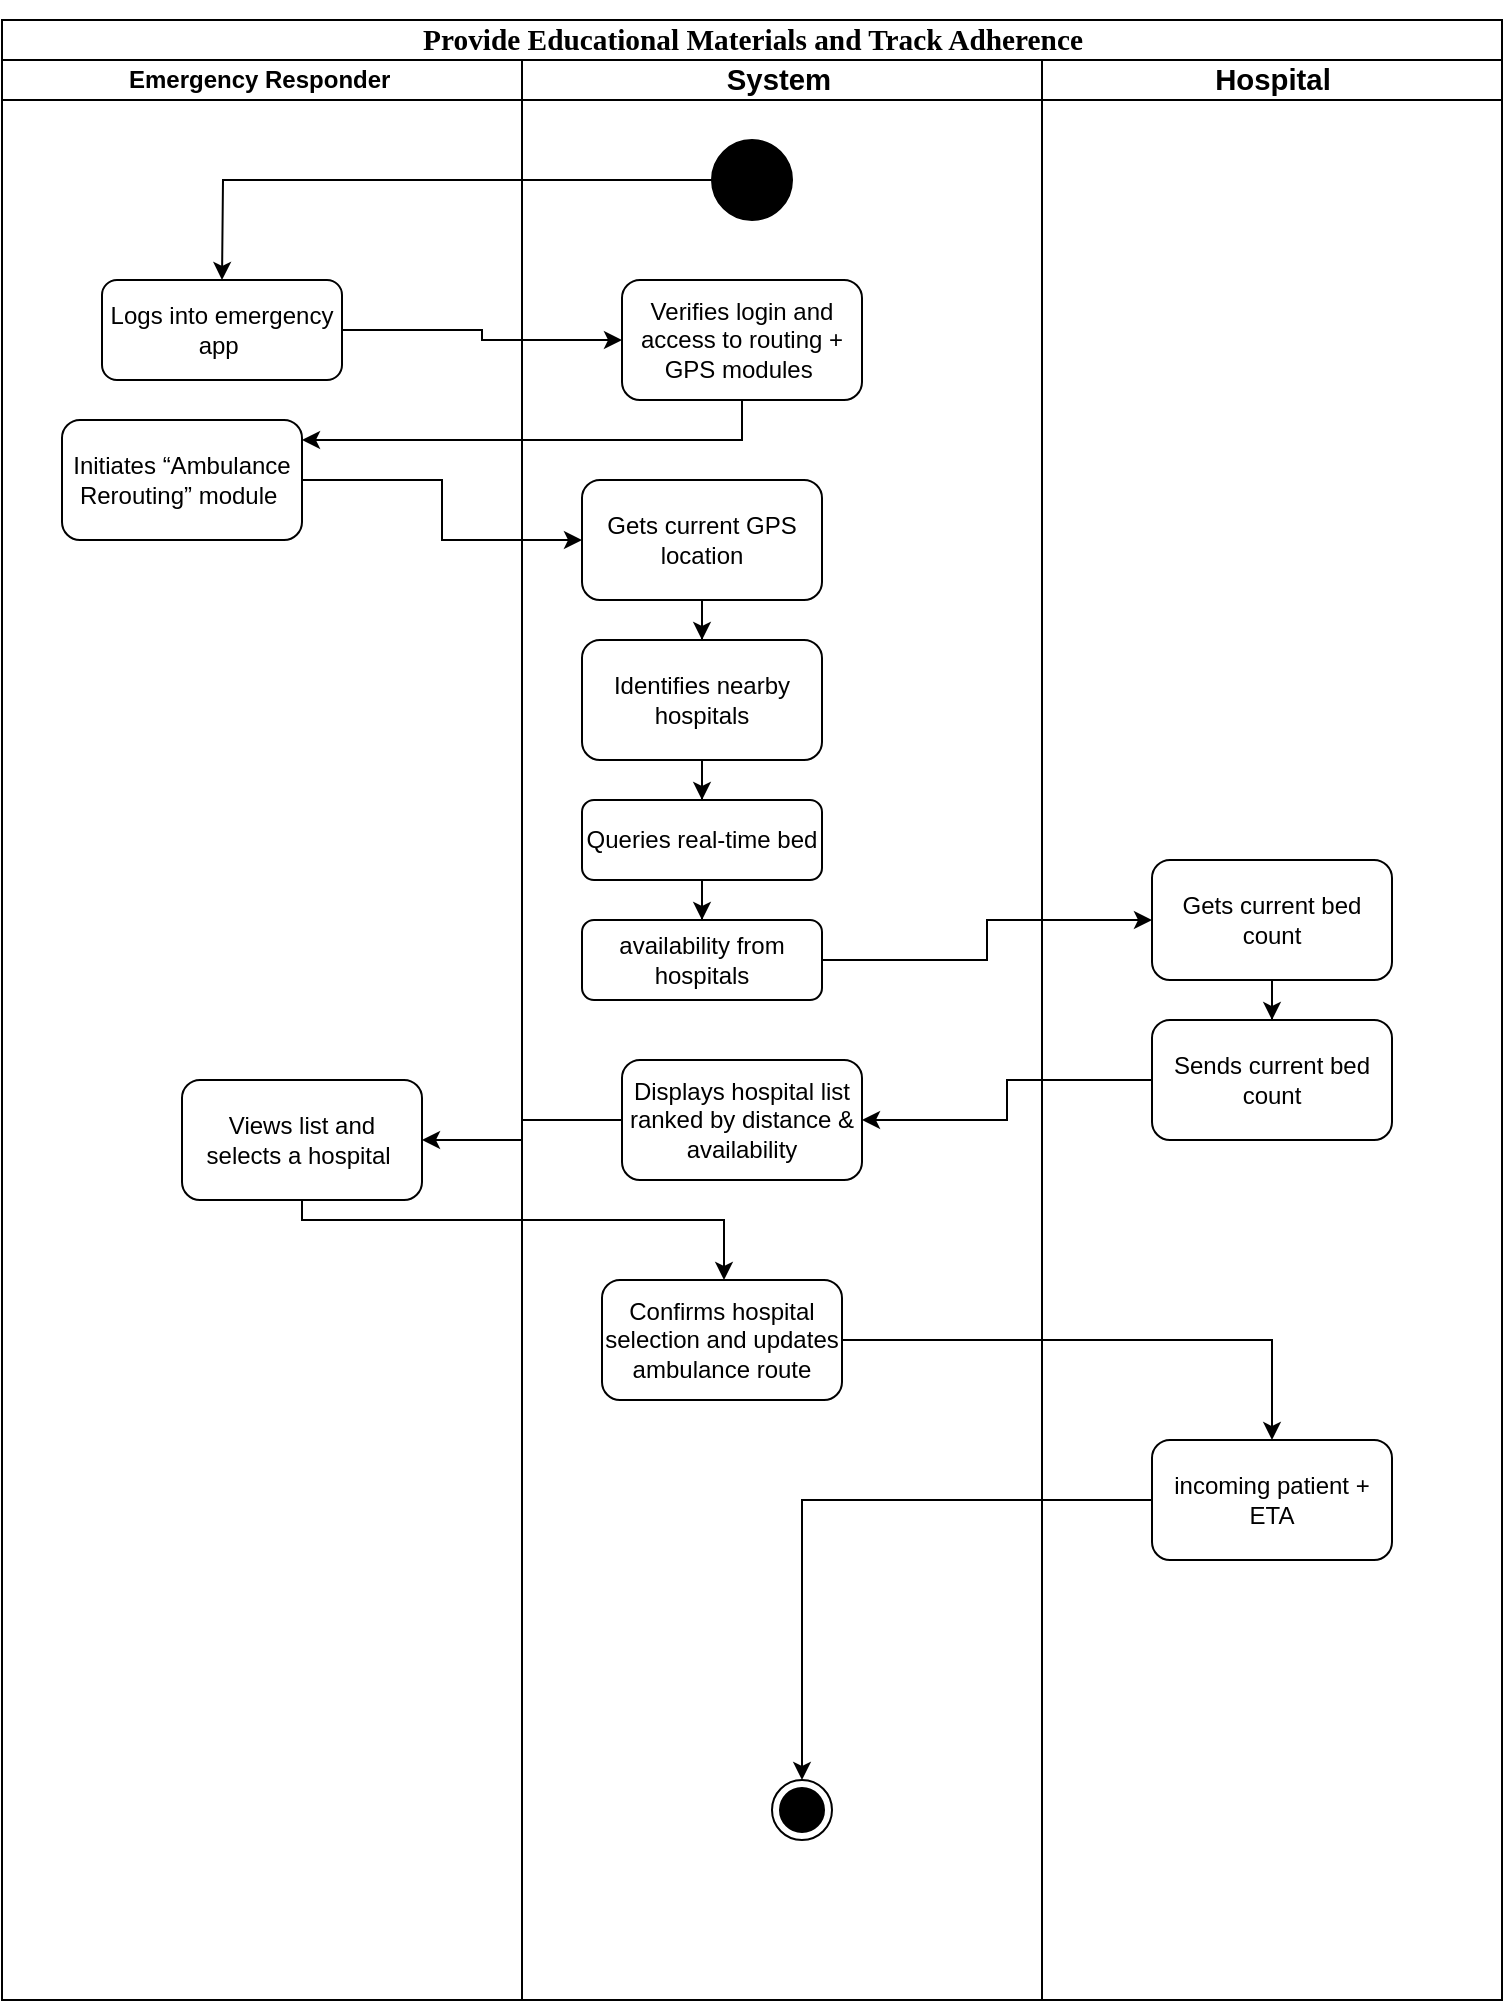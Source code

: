 <mxfile version="26.2.14">
  <diagram name="Page-1" id="0783ab3e-0a74-02c8-0abd-f7b4e66b4bec">
    <mxGraphModel dx="1426" dy="777" grid="1" gridSize="10" guides="1" tooltips="1" connect="1" arrows="1" fold="1" page="1" pageScale="1" pageWidth="850" pageHeight="1100" background="none" math="0" shadow="0">
      <root>
        <mxCell id="0" />
        <mxCell id="1" parent="0" />
        <mxCell id="1c1d494c118603dd-1" value="&lt;p data-pm-slice=&quot;0 0 []&quot;&gt;&lt;span style=&quot;font-size:11.0pt;line-height:107%;&lt;br/&gt;font-family:&amp;quot;Arial&amp;quot;,sans-serif;mso-fareast-font-family:Calibri;mso-fareast-theme-font:&lt;br/&gt;minor-latin;mso-ansi-language:EN-US;mso-fareast-language:EN-US;mso-bidi-language:&lt;br/&gt;AR-SA&quot;&gt;Provide Educational Materials and Track Adherence&lt;/span&gt;&lt;/p&gt;" style="swimlane;html=1;childLayout=stackLayout;startSize=20;rounded=0;shadow=0;comic=0;labelBackgroundColor=none;strokeWidth=1;fontFamily=Verdana;fontSize=12;align=center;" parent="1" vertex="1">
          <mxGeometry x="40" y="20" width="750" height="990" as="geometry" />
        </mxCell>
        <mxCell id="1c1d494c118603dd-2" value="Emergency Responder&amp;nbsp;" style="swimlane;html=1;startSize=20;" parent="1c1d494c118603dd-1" vertex="1">
          <mxGeometry y="20" width="260" height="970" as="geometry" />
        </mxCell>
        <mxCell id="E_MisQqpZ38DkiACrcF2-209" style="edgeStyle=orthogonalEdgeStyle;rounded=0;orthogonalLoop=1;jettySize=auto;html=1;" edge="1" parent="1c1d494c118603dd-2" source="E_MisQqpZ38DkiACrcF2-5">
          <mxGeometry relative="1" as="geometry">
            <mxPoint x="110" y="110" as="targetPoint" />
          </mxGeometry>
        </mxCell>
        <mxCell id="E_MisQqpZ38DkiACrcF2-250" value="Logs into emergency app&amp;nbsp;" style="rounded=1;whiteSpace=wrap;html=1;" vertex="1" parent="1c1d494c118603dd-2">
          <mxGeometry x="50" y="110" width="120" height="50" as="geometry" />
        </mxCell>
        <mxCell id="E_MisQqpZ38DkiACrcF2-271" value="Views list and selects&amp;nbsp;a hospital&amp;nbsp;" style="rounded=1;whiteSpace=wrap;html=1;" vertex="1" parent="1c1d494c118603dd-2">
          <mxGeometry x="90" y="510" width="120" height="60" as="geometry" />
        </mxCell>
        <mxCell id="E_MisQqpZ38DkiACrcF2-169" value="&lt;span style=&quot;font-size: 14.667px;&quot;&gt;System&amp;nbsp;&lt;/span&gt;" style="swimlane;html=1;startSize=20;" vertex="1" parent="1c1d494c118603dd-1">
          <mxGeometry x="260" y="20" width="260" height="970" as="geometry" />
        </mxCell>
        <mxCell id="E_MisQqpZ38DkiACrcF2-5" value="" style="ellipse;whiteSpace=wrap;html=1;rounded=0;shadow=0;comic=0;labelBackgroundColor=none;strokeWidth=1;fillColor=#000000;fontFamily=Verdana;fontSize=12;align=center;" vertex="1" parent="E_MisQqpZ38DkiACrcF2-169">
          <mxGeometry x="95" y="40" width="40" height="40" as="geometry" />
        </mxCell>
        <mxCell id="E_MisQqpZ38DkiACrcF2-252" value="Verifies login and access&amp;nbsp;to routing + GPS modules&amp;nbsp;" style="rounded=1;whiteSpace=wrap;html=1;" vertex="1" parent="E_MisQqpZ38DkiACrcF2-169">
          <mxGeometry x="50" y="110" width="120" height="60" as="geometry" />
        </mxCell>
        <mxCell id="E_MisQqpZ38DkiACrcF2-256" value="Gets current GPS location" style="rounded=1;whiteSpace=wrap;html=1;" vertex="1" parent="E_MisQqpZ38DkiACrcF2-169">
          <mxGeometry x="30" y="210" width="120" height="60" as="geometry" />
        </mxCell>
        <mxCell id="E_MisQqpZ38DkiACrcF2-258" value="Identifies nearby hospitals" style="rounded=1;whiteSpace=wrap;html=1;" vertex="1" parent="E_MisQqpZ38DkiACrcF2-169">
          <mxGeometry x="30" y="290" width="120" height="60" as="geometry" />
        </mxCell>
        <mxCell id="E_MisQqpZ38DkiACrcF2-257" style="edgeStyle=orthogonalEdgeStyle;rounded=0;orthogonalLoop=1;jettySize=auto;html=1;" edge="1" parent="E_MisQqpZ38DkiACrcF2-169" source="E_MisQqpZ38DkiACrcF2-256" target="E_MisQqpZ38DkiACrcF2-258">
          <mxGeometry relative="1" as="geometry">
            <mxPoint x="90" y="300" as="targetPoint" />
          </mxGeometry>
        </mxCell>
        <mxCell id="E_MisQqpZ38DkiACrcF2-260" value="Queries real-time bed" style="rounded=1;whiteSpace=wrap;html=1;" vertex="1" parent="E_MisQqpZ38DkiACrcF2-169">
          <mxGeometry x="30" y="370" width="120" height="40" as="geometry" />
        </mxCell>
        <mxCell id="E_MisQqpZ38DkiACrcF2-259" style="edgeStyle=orthogonalEdgeStyle;rounded=0;orthogonalLoop=1;jettySize=auto;html=1;" edge="1" parent="E_MisQqpZ38DkiACrcF2-169" source="E_MisQqpZ38DkiACrcF2-258" target="E_MisQqpZ38DkiACrcF2-260">
          <mxGeometry relative="1" as="geometry">
            <mxPoint x="90" y="370" as="targetPoint" />
          </mxGeometry>
        </mxCell>
        <mxCell id="E_MisQqpZ38DkiACrcF2-263" value="availability from hospitals" style="rounded=1;whiteSpace=wrap;html=1;" vertex="1" parent="E_MisQqpZ38DkiACrcF2-169">
          <mxGeometry x="30" y="430" width="120" height="40" as="geometry" />
        </mxCell>
        <mxCell id="E_MisQqpZ38DkiACrcF2-262" style="edgeStyle=orthogonalEdgeStyle;rounded=0;orthogonalLoop=1;jettySize=auto;html=1;" edge="1" parent="E_MisQqpZ38DkiACrcF2-169" source="E_MisQqpZ38DkiACrcF2-260" target="E_MisQqpZ38DkiACrcF2-263">
          <mxGeometry relative="1" as="geometry">
            <mxPoint x="90" y="430" as="targetPoint" />
          </mxGeometry>
        </mxCell>
        <mxCell id="E_MisQqpZ38DkiACrcF2-269" value="Displays hospital list ranked&amp;nbsp;by distance &amp;amp; availability" style="rounded=1;whiteSpace=wrap;html=1;" vertex="1" parent="E_MisQqpZ38DkiACrcF2-169">
          <mxGeometry x="50" y="500" width="120" height="60" as="geometry" />
        </mxCell>
        <mxCell id="E_MisQqpZ38DkiACrcF2-276" value="" style="ellipse;html=1;shape=endState;fillColor=#000000;strokeColor=#000000;" vertex="1" parent="E_MisQqpZ38DkiACrcF2-169">
          <mxGeometry x="125" y="860" width="30" height="30" as="geometry" />
        </mxCell>
        <mxCell id="E_MisQqpZ38DkiACrcF2-251" style="edgeStyle=orthogonalEdgeStyle;rounded=0;orthogonalLoop=1;jettySize=auto;html=1;" edge="1" parent="1c1d494c118603dd-1" source="E_MisQqpZ38DkiACrcF2-250" target="E_MisQqpZ38DkiACrcF2-252">
          <mxGeometry relative="1" as="geometry">
            <mxPoint x="300" y="155" as="targetPoint" />
          </mxGeometry>
        </mxCell>
        <mxCell id="E_MisQqpZ38DkiACrcF2-270" style="edgeStyle=orthogonalEdgeStyle;rounded=0;orthogonalLoop=1;jettySize=auto;html=1;" edge="1" parent="1c1d494c118603dd-1" source="E_MisQqpZ38DkiACrcF2-269" target="E_MisQqpZ38DkiACrcF2-271">
          <mxGeometry relative="1" as="geometry">
            <mxPoint x="170" y="560" as="targetPoint" />
          </mxGeometry>
        </mxCell>
        <mxCell id="E_MisQqpZ38DkiACrcF2-189" value="&lt;span style=&quot;font-size: 14.667px;&quot;&gt;Hospital&lt;/span&gt;" style="swimlane;html=1;startSize=20;" vertex="1" parent="1">
          <mxGeometry x="560" y="40" width="230" height="970" as="geometry" />
        </mxCell>
        <mxCell id="E_MisQqpZ38DkiACrcF2-265" value="Gets current bed count" style="rounded=1;whiteSpace=wrap;html=1;" vertex="1" parent="E_MisQqpZ38DkiACrcF2-189">
          <mxGeometry x="55" y="400" width="120" height="60" as="geometry" />
        </mxCell>
        <mxCell id="E_MisQqpZ38DkiACrcF2-267" value="Sends current bed count" style="rounded=1;whiteSpace=wrap;html=1;" vertex="1" parent="E_MisQqpZ38DkiACrcF2-189">
          <mxGeometry x="55" y="480" width="120" height="60" as="geometry" />
        </mxCell>
        <mxCell id="E_MisQqpZ38DkiACrcF2-266" style="edgeStyle=orthogonalEdgeStyle;rounded=0;orthogonalLoop=1;jettySize=auto;html=1;" edge="1" parent="E_MisQqpZ38DkiACrcF2-189" source="E_MisQqpZ38DkiACrcF2-265" target="E_MisQqpZ38DkiACrcF2-267">
          <mxGeometry relative="1" as="geometry">
            <mxPoint x="115" y="490" as="targetPoint" />
          </mxGeometry>
        </mxCell>
        <mxCell id="E_MisQqpZ38DkiACrcF2-275" value="incoming patient + ETA" style="rounded=1;whiteSpace=wrap;html=1;" vertex="1" parent="E_MisQqpZ38DkiACrcF2-189">
          <mxGeometry x="55" y="690" width="120" height="60" as="geometry" />
        </mxCell>
        <mxCell id="E_MisQqpZ38DkiACrcF2-255" style="edgeStyle=orthogonalEdgeStyle;rounded=0;orthogonalLoop=1;jettySize=auto;html=1;" edge="1" parent="1" source="E_MisQqpZ38DkiACrcF2-254" target="E_MisQqpZ38DkiACrcF2-256">
          <mxGeometry relative="1" as="geometry">
            <mxPoint x="320" y="260" as="targetPoint" />
          </mxGeometry>
        </mxCell>
        <mxCell id="E_MisQqpZ38DkiACrcF2-254" value="Initiates “Ambulance Rerouting” module&amp;nbsp;" style="rounded=1;whiteSpace=wrap;html=1;" vertex="1" parent="1">
          <mxGeometry x="70" y="220" width="120" height="60" as="geometry" />
        </mxCell>
        <mxCell id="E_MisQqpZ38DkiACrcF2-253" style="edgeStyle=orthogonalEdgeStyle;rounded=0;orthogonalLoop=1;jettySize=auto;html=1;" edge="1" parent="1" source="E_MisQqpZ38DkiACrcF2-252" target="E_MisQqpZ38DkiACrcF2-254">
          <mxGeometry relative="1" as="geometry">
            <mxPoint x="130" y="250" as="targetPoint" />
            <Array as="points">
              <mxPoint x="410" y="230" />
              <mxPoint x="131" y="230" />
            </Array>
          </mxGeometry>
        </mxCell>
        <mxCell id="E_MisQqpZ38DkiACrcF2-264" style="edgeStyle=orthogonalEdgeStyle;rounded=0;orthogonalLoop=1;jettySize=auto;html=1;" edge="1" parent="1" source="E_MisQqpZ38DkiACrcF2-263" target="E_MisQqpZ38DkiACrcF2-265">
          <mxGeometry relative="1" as="geometry">
            <mxPoint x="600" y="480" as="targetPoint" />
          </mxGeometry>
        </mxCell>
        <mxCell id="E_MisQqpZ38DkiACrcF2-268" style="edgeStyle=orthogonalEdgeStyle;rounded=0;orthogonalLoop=1;jettySize=auto;html=1;" edge="1" parent="1" source="E_MisQqpZ38DkiACrcF2-267" target="E_MisQqpZ38DkiACrcF2-269">
          <mxGeometry relative="1" as="geometry">
            <mxPoint x="470" y="550" as="targetPoint" />
          </mxGeometry>
        </mxCell>
        <mxCell id="E_MisQqpZ38DkiACrcF2-274" style="edgeStyle=orthogonalEdgeStyle;rounded=0;orthogonalLoop=1;jettySize=auto;html=1;" edge="1" parent="1" source="E_MisQqpZ38DkiACrcF2-273" target="E_MisQqpZ38DkiACrcF2-275">
          <mxGeometry relative="1" as="geometry">
            <mxPoint x="620" y="720" as="targetPoint" />
          </mxGeometry>
        </mxCell>
        <mxCell id="E_MisQqpZ38DkiACrcF2-273" value="Confirms hospital selection&amp;nbsp;and updates ambulance route" style="rounded=1;whiteSpace=wrap;html=1;" vertex="1" parent="1">
          <mxGeometry x="340" y="650" width="120" height="60" as="geometry" />
        </mxCell>
        <mxCell id="E_MisQqpZ38DkiACrcF2-272" style="edgeStyle=orthogonalEdgeStyle;rounded=0;orthogonalLoop=1;jettySize=auto;html=1;" edge="1" parent="1" source="E_MisQqpZ38DkiACrcF2-271" target="E_MisQqpZ38DkiACrcF2-273">
          <mxGeometry relative="1" as="geometry">
            <mxPoint x="400" y="680" as="targetPoint" />
            <Array as="points">
              <mxPoint x="190" y="620" />
              <mxPoint x="401" y="620" />
            </Array>
          </mxGeometry>
        </mxCell>
        <mxCell id="E_MisQqpZ38DkiACrcF2-277" style="edgeStyle=orthogonalEdgeStyle;rounded=0;orthogonalLoop=1;jettySize=auto;html=1;" edge="1" parent="1" source="E_MisQqpZ38DkiACrcF2-275" target="E_MisQqpZ38DkiACrcF2-276">
          <mxGeometry relative="1" as="geometry" />
        </mxCell>
      </root>
    </mxGraphModel>
  </diagram>
</mxfile>
